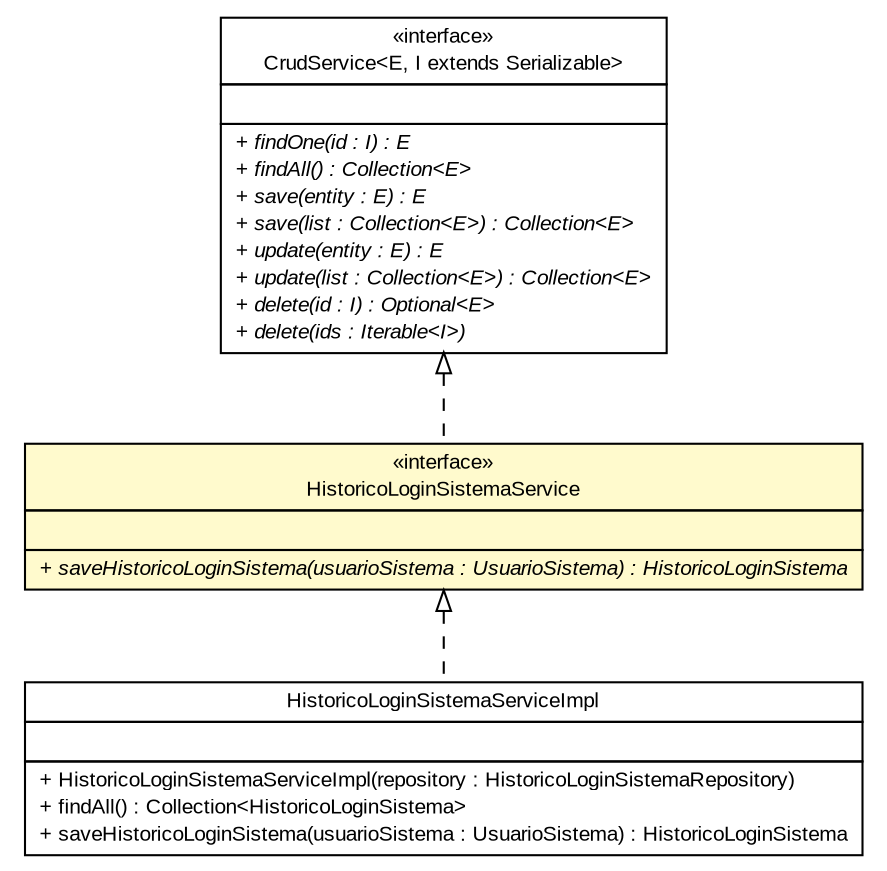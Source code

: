 #!/usr/local/bin/dot
#
# Class diagram 
# Generated by UMLGraph version R5_6 (http://www.umlgraph.org/)
#

digraph G {
	edge [fontname="arial",fontsize=10,labelfontname="arial",labelfontsize=10];
	node [fontname="arial",fontsize=10,shape=plaintext];
	nodesep=0.25;
	ranksep=0.5;
	// br.gov.to.sefaz.business.service.CrudService<E, I extends java.io.Serializable>
	c587330 [label=<<table title="br.gov.to.sefaz.business.service.CrudService" border="0" cellborder="1" cellspacing="0" cellpadding="2" port="p" href="../../../../business/service/CrudService.html">
		<tr><td><table border="0" cellspacing="0" cellpadding="1">
<tr><td align="center" balign="center"> &#171;interface&#187; </td></tr>
<tr><td align="center" balign="center"> CrudService&lt;E, I extends Serializable&gt; </td></tr>
		</table></td></tr>
		<tr><td><table border="0" cellspacing="0" cellpadding="1">
<tr><td align="left" balign="left">  </td></tr>
		</table></td></tr>
		<tr><td><table border="0" cellspacing="0" cellpadding="1">
<tr><td align="left" balign="left"><font face="arial italic" point-size="10.0"> + findOne(id : I) : E </font></td></tr>
<tr><td align="left" balign="left"><font face="arial italic" point-size="10.0"> + findAll() : Collection&lt;E&gt; </font></td></tr>
<tr><td align="left" balign="left"><font face="arial italic" point-size="10.0"> + save(entity : E) : E </font></td></tr>
<tr><td align="left" balign="left"><font face="arial italic" point-size="10.0"> + save(list : Collection&lt;E&gt;) : Collection&lt;E&gt; </font></td></tr>
<tr><td align="left" balign="left"><font face="arial italic" point-size="10.0"> + update(entity : E) : E </font></td></tr>
<tr><td align="left" balign="left"><font face="arial italic" point-size="10.0"> + update(list : Collection&lt;E&gt;) : Collection&lt;E&gt; </font></td></tr>
<tr><td align="left" balign="left"><font face="arial italic" point-size="10.0"> + delete(id : I) : Optional&lt;E&gt; </font></td></tr>
<tr><td align="left" balign="left"><font face="arial italic" point-size="10.0"> + delete(ids : Iterable&lt;I&gt;) </font></td></tr>
		</table></td></tr>
		</table>>, URL="../../../../business/service/CrudService.html", fontname="arial", fontcolor="black", fontsize=10.0];
	// br.gov.to.sefaz.seg.business.gestao.service.HistoricoLoginSistemaService
	c587481 [label=<<table title="br.gov.to.sefaz.seg.business.gestao.service.HistoricoLoginSistemaService" border="0" cellborder="1" cellspacing="0" cellpadding="2" port="p" bgcolor="lemonChiffon" href="./HistoricoLoginSistemaService.html">
		<tr><td><table border="0" cellspacing="0" cellpadding="1">
<tr><td align="center" balign="center"> &#171;interface&#187; </td></tr>
<tr><td align="center" balign="center"> HistoricoLoginSistemaService </td></tr>
		</table></td></tr>
		<tr><td><table border="0" cellspacing="0" cellpadding="1">
<tr><td align="left" balign="left">  </td></tr>
		</table></td></tr>
		<tr><td><table border="0" cellspacing="0" cellpadding="1">
<tr><td align="left" balign="left"><font face="arial italic" point-size="10.0"> + saveHistoricoLoginSistema(usuarioSistema : UsuarioSistema) : HistoricoLoginSistema </font></td></tr>
		</table></td></tr>
		</table>>, URL="./HistoricoLoginSistemaService.html", fontname="arial", fontcolor="black", fontsize=10.0];
	// br.gov.to.sefaz.seg.business.gestao.service.impl.HistoricoLoginSistemaServiceImpl
	c587516 [label=<<table title="br.gov.to.sefaz.seg.business.gestao.service.impl.HistoricoLoginSistemaServiceImpl" border="0" cellborder="1" cellspacing="0" cellpadding="2" port="p" href="./impl/HistoricoLoginSistemaServiceImpl.html">
		<tr><td><table border="0" cellspacing="0" cellpadding="1">
<tr><td align="center" balign="center"> HistoricoLoginSistemaServiceImpl </td></tr>
		</table></td></tr>
		<tr><td><table border="0" cellspacing="0" cellpadding="1">
<tr><td align="left" balign="left">  </td></tr>
		</table></td></tr>
		<tr><td><table border="0" cellspacing="0" cellpadding="1">
<tr><td align="left" balign="left"> + HistoricoLoginSistemaServiceImpl(repository : HistoricoLoginSistemaRepository) </td></tr>
<tr><td align="left" balign="left"> + findAll() : Collection&lt;HistoricoLoginSistema&gt; </td></tr>
<tr><td align="left" balign="left"> + saveHistoricoLoginSistema(usuarioSistema : UsuarioSistema) : HistoricoLoginSistema </td></tr>
		</table></td></tr>
		</table>>, URL="./impl/HistoricoLoginSistemaServiceImpl.html", fontname="arial", fontcolor="black", fontsize=10.0];
	//br.gov.to.sefaz.seg.business.gestao.service.HistoricoLoginSistemaService implements br.gov.to.sefaz.business.service.CrudService<E, I extends java.io.Serializable>
	c587330:p -> c587481:p [dir=back,arrowtail=empty,style=dashed];
	//br.gov.to.sefaz.seg.business.gestao.service.impl.HistoricoLoginSistemaServiceImpl implements br.gov.to.sefaz.seg.business.gestao.service.HistoricoLoginSistemaService
	c587481:p -> c587516:p [dir=back,arrowtail=empty,style=dashed];
}

